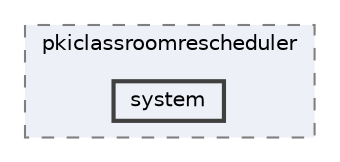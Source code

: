 digraph "pkiclassroomrescheduler/src/main/java/com/theplanners/pkiclassroomrescheduler/system"
{
 // LATEX_PDF_SIZE
  bgcolor="transparent";
  edge [fontname=Helvetica,fontsize=10,labelfontname=Helvetica,labelfontsize=10];
  node [fontname=Helvetica,fontsize=10,shape=box,height=0.2,width=0.4];
  compound=true
  subgraph clusterdir_6f0218be596b99dd99a4d895a776eea9 {
    graph [ bgcolor="#edf0f7", pencolor="grey50", label="pkiclassroomrescheduler", fontname=Helvetica,fontsize=10 style="filled,dashed", URL="dir_6f0218be596b99dd99a4d895a776eea9.html",tooltip=""]
  dir_337060e501a1dc43eb69ed9de48b0a3b [label="system", fillcolor="#edf0f7", color="grey25", style="filled,bold", URL="dir_337060e501a1dc43eb69ed9de48b0a3b.html",tooltip=""];
  }
}
